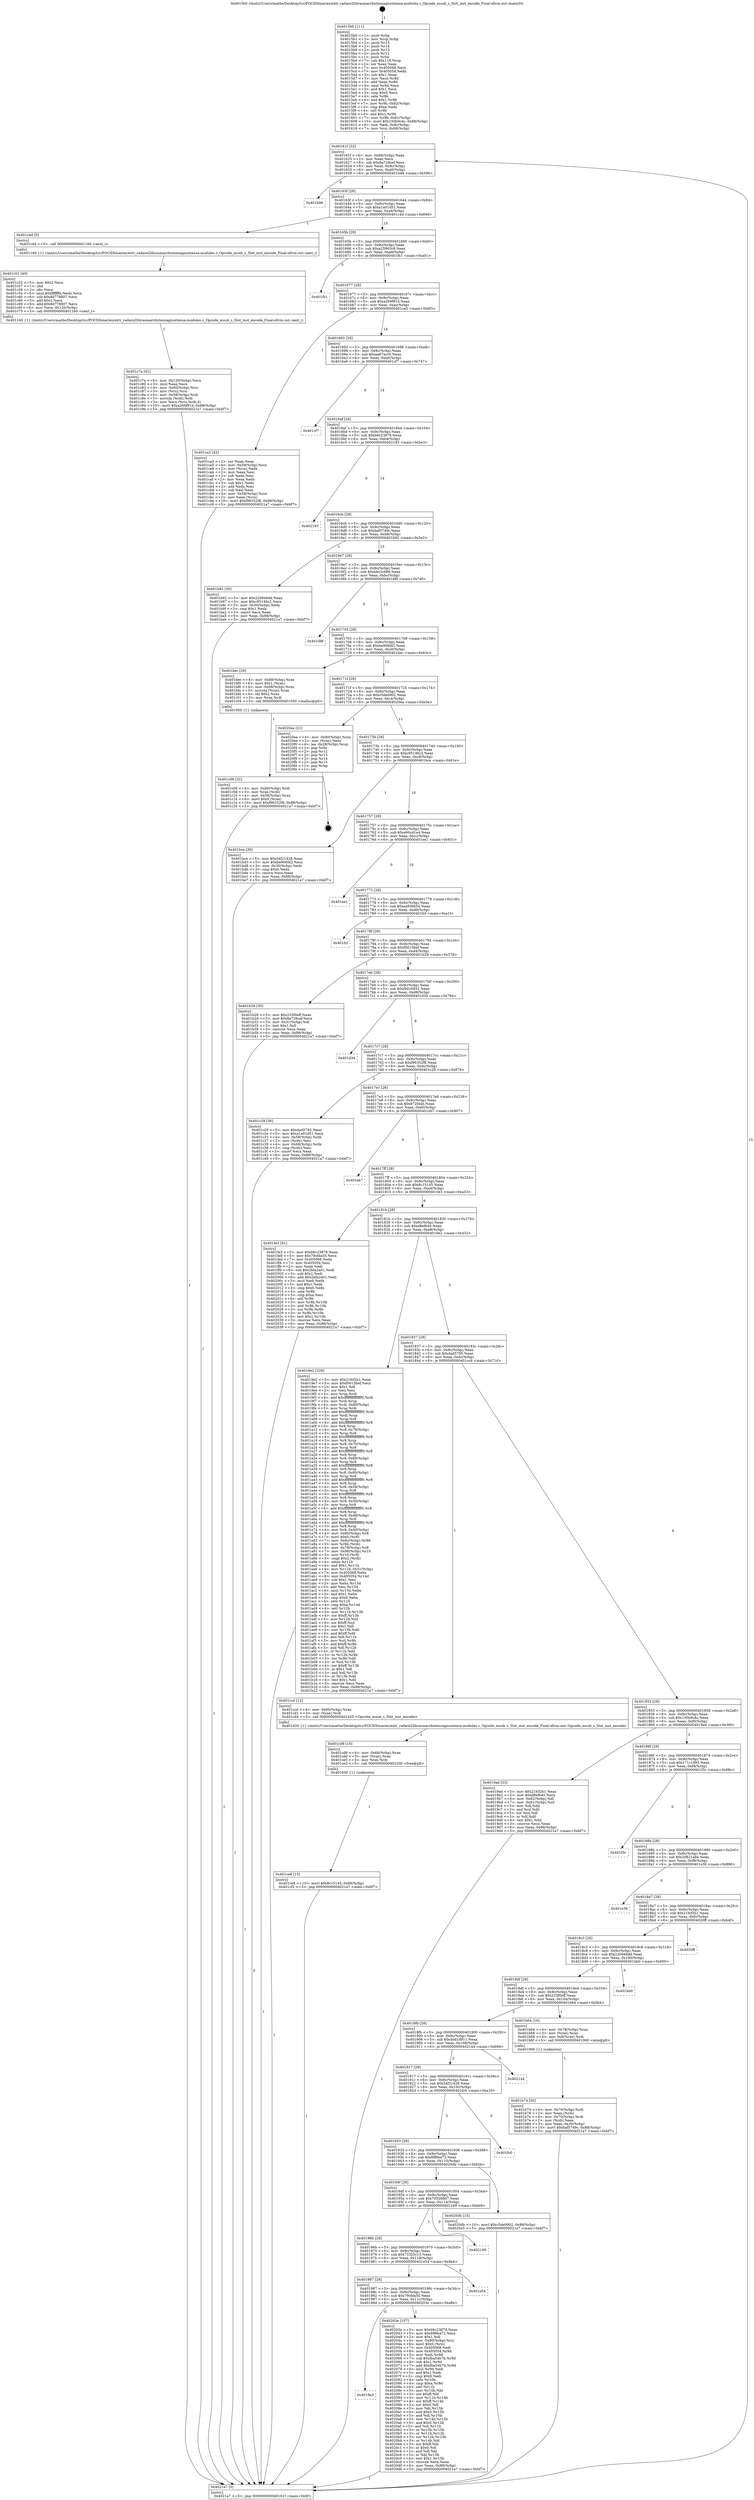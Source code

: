 digraph "0x4015b0" {
  label = "0x4015b0 (/mnt/c/Users/mathe/Desktop/tcc/POCII/binaries/extr_radare2librasmarchxtensagnuxtensa-modules.c_Opcode_msub_s_Slot_inst_encode_Final-ollvm.out::main(0))"
  labelloc = "t"
  node[shape=record]

  Entry [label="",width=0.3,height=0.3,shape=circle,fillcolor=black,style=filled]
  "0x40161f" [label="{
     0x40161f [32]\l
     | [instrs]\l
     &nbsp;&nbsp;0x40161f \<+6\>: mov -0x88(%rbp),%eax\l
     &nbsp;&nbsp;0x401625 \<+2\>: mov %eax,%ecx\l
     &nbsp;&nbsp;0x401627 \<+6\>: sub $0x8a728cef,%ecx\l
     &nbsp;&nbsp;0x40162d \<+6\>: mov %eax,-0x9c(%rbp)\l
     &nbsp;&nbsp;0x401633 \<+6\>: mov %ecx,-0xa0(%rbp)\l
     &nbsp;&nbsp;0x401639 \<+6\>: je 0000000000401b46 \<main+0x596\>\l
  }"]
  "0x401b46" [label="{
     0x401b46\l
  }", style=dashed]
  "0x40163f" [label="{
     0x40163f [28]\l
     | [instrs]\l
     &nbsp;&nbsp;0x40163f \<+5\>: jmp 0000000000401644 \<main+0x94\>\l
     &nbsp;&nbsp;0x401644 \<+6\>: mov -0x9c(%rbp),%eax\l
     &nbsp;&nbsp;0x40164a \<+5\>: sub $0xa1a01d51,%eax\l
     &nbsp;&nbsp;0x40164f \<+6\>: mov %eax,-0xa4(%rbp)\l
     &nbsp;&nbsp;0x401655 \<+6\>: je 0000000000401c4d \<main+0x69d\>\l
  }"]
  Exit [label="",width=0.3,height=0.3,shape=circle,fillcolor=black,style=filled,peripheries=2]
  "0x401c4d" [label="{
     0x401c4d [5]\l
     | [instrs]\l
     &nbsp;&nbsp;0x401c4d \<+5\>: call 0000000000401160 \<next_i\>\l
     | [calls]\l
     &nbsp;&nbsp;0x401160 \{1\} (/mnt/c/Users/mathe/Desktop/tcc/POCII/binaries/extr_radare2librasmarchxtensagnuxtensa-modules.c_Opcode_msub_s_Slot_inst_encode_Final-ollvm.out::next_i)\l
  }"]
  "0x40165b" [label="{
     0x40165b [28]\l
     | [instrs]\l
     &nbsp;&nbsp;0x40165b \<+5\>: jmp 0000000000401660 \<main+0xb0\>\l
     &nbsp;&nbsp;0x401660 \<+6\>: mov -0x9c(%rbp),%eax\l
     &nbsp;&nbsp;0x401666 \<+5\>: sub $0xa25963c8,%eax\l
     &nbsp;&nbsp;0x40166b \<+6\>: mov %eax,-0xa8(%rbp)\l
     &nbsp;&nbsp;0x401671 \<+6\>: je 0000000000401fb1 \<main+0xa01\>\l
  }"]
  "0x4019a3" [label="{
     0x4019a3\l
  }", style=dashed]
  "0x401fb1" [label="{
     0x401fb1\l
  }", style=dashed]
  "0x401677" [label="{
     0x401677 [28]\l
     | [instrs]\l
     &nbsp;&nbsp;0x401677 \<+5\>: jmp 000000000040167c \<main+0xcc\>\l
     &nbsp;&nbsp;0x40167c \<+6\>: mov -0x9c(%rbp),%eax\l
     &nbsp;&nbsp;0x401682 \<+5\>: sub $0xa269f91d,%eax\l
     &nbsp;&nbsp;0x401687 \<+6\>: mov %eax,-0xac(%rbp)\l
     &nbsp;&nbsp;0x40168d \<+6\>: je 0000000000401ca3 \<main+0x6f3\>\l
  }"]
  "0x40203e" [label="{
     0x40203e [157]\l
     | [instrs]\l
     &nbsp;&nbsp;0x40203e \<+5\>: mov $0xb6c23878,%eax\l
     &nbsp;&nbsp;0x402043 \<+5\>: mov $0x6f8fea72,%ecx\l
     &nbsp;&nbsp;0x402048 \<+2\>: mov $0x1,%dl\l
     &nbsp;&nbsp;0x40204a \<+4\>: mov -0x80(%rbp),%rsi\l
     &nbsp;&nbsp;0x40204e \<+6\>: movl $0x0,(%rsi)\l
     &nbsp;&nbsp;0x402054 \<+7\>: mov 0x405068,%edi\l
     &nbsp;&nbsp;0x40205b \<+8\>: mov 0x405054,%r8d\l
     &nbsp;&nbsp;0x402063 \<+3\>: mov %edi,%r9d\l
     &nbsp;&nbsp;0x402066 \<+7\>: sub $0xfba54b7b,%r9d\l
     &nbsp;&nbsp;0x40206d \<+4\>: sub $0x1,%r9d\l
     &nbsp;&nbsp;0x402071 \<+7\>: add $0xfba54b7b,%r9d\l
     &nbsp;&nbsp;0x402078 \<+4\>: imul %r9d,%edi\l
     &nbsp;&nbsp;0x40207c \<+3\>: and $0x1,%edi\l
     &nbsp;&nbsp;0x40207f \<+3\>: cmp $0x0,%edi\l
     &nbsp;&nbsp;0x402082 \<+4\>: sete %r10b\l
     &nbsp;&nbsp;0x402086 \<+4\>: cmp $0xa,%r8d\l
     &nbsp;&nbsp;0x40208a \<+4\>: setl %r11b\l
     &nbsp;&nbsp;0x40208e \<+3\>: mov %r10b,%bl\l
     &nbsp;&nbsp;0x402091 \<+3\>: xor $0xff,%bl\l
     &nbsp;&nbsp;0x402094 \<+3\>: mov %r11b,%r14b\l
     &nbsp;&nbsp;0x402097 \<+4\>: xor $0xff,%r14b\l
     &nbsp;&nbsp;0x40209b \<+3\>: xor $0x0,%dl\l
     &nbsp;&nbsp;0x40209e \<+3\>: mov %bl,%r15b\l
     &nbsp;&nbsp;0x4020a1 \<+4\>: and $0x0,%r15b\l
     &nbsp;&nbsp;0x4020a5 \<+3\>: and %dl,%r10b\l
     &nbsp;&nbsp;0x4020a8 \<+3\>: mov %r14b,%r12b\l
     &nbsp;&nbsp;0x4020ab \<+4\>: and $0x0,%r12b\l
     &nbsp;&nbsp;0x4020af \<+3\>: and %dl,%r11b\l
     &nbsp;&nbsp;0x4020b2 \<+3\>: or %r10b,%r15b\l
     &nbsp;&nbsp;0x4020b5 \<+3\>: or %r11b,%r12b\l
     &nbsp;&nbsp;0x4020b8 \<+3\>: xor %r12b,%r15b\l
     &nbsp;&nbsp;0x4020bb \<+3\>: or %r14b,%bl\l
     &nbsp;&nbsp;0x4020be \<+3\>: xor $0xff,%bl\l
     &nbsp;&nbsp;0x4020c1 \<+3\>: or $0x0,%dl\l
     &nbsp;&nbsp;0x4020c4 \<+2\>: and %dl,%bl\l
     &nbsp;&nbsp;0x4020c6 \<+3\>: or %bl,%r15b\l
     &nbsp;&nbsp;0x4020c9 \<+4\>: test $0x1,%r15b\l
     &nbsp;&nbsp;0x4020cd \<+3\>: cmovne %ecx,%eax\l
     &nbsp;&nbsp;0x4020d0 \<+6\>: mov %eax,-0x88(%rbp)\l
     &nbsp;&nbsp;0x4020d6 \<+5\>: jmp 00000000004021a7 \<main+0xbf7\>\l
  }"]
  "0x401ca3" [label="{
     0x401ca3 [42]\l
     | [instrs]\l
     &nbsp;&nbsp;0x401ca3 \<+2\>: xor %eax,%eax\l
     &nbsp;&nbsp;0x401ca5 \<+4\>: mov -0x58(%rbp),%rcx\l
     &nbsp;&nbsp;0x401ca9 \<+2\>: mov (%rcx),%edx\l
     &nbsp;&nbsp;0x401cab \<+2\>: mov %eax,%esi\l
     &nbsp;&nbsp;0x401cad \<+2\>: sub %edx,%esi\l
     &nbsp;&nbsp;0x401caf \<+2\>: mov %eax,%edx\l
     &nbsp;&nbsp;0x401cb1 \<+3\>: sub $0x1,%edx\l
     &nbsp;&nbsp;0x401cb4 \<+2\>: add %edx,%esi\l
     &nbsp;&nbsp;0x401cb6 \<+2\>: sub %esi,%eax\l
     &nbsp;&nbsp;0x401cb8 \<+4\>: mov -0x58(%rbp),%rcx\l
     &nbsp;&nbsp;0x401cbc \<+2\>: mov %eax,(%rcx)\l
     &nbsp;&nbsp;0x401cbe \<+10\>: movl $0xf96352f8,-0x88(%rbp)\l
     &nbsp;&nbsp;0x401cc8 \<+5\>: jmp 00000000004021a7 \<main+0xbf7\>\l
  }"]
  "0x401693" [label="{
     0x401693 [28]\l
     | [instrs]\l
     &nbsp;&nbsp;0x401693 \<+5\>: jmp 0000000000401698 \<main+0xe8\>\l
     &nbsp;&nbsp;0x401698 \<+6\>: mov -0x9c(%rbp),%eax\l
     &nbsp;&nbsp;0x40169e \<+5\>: sub $0xaa67acc0,%eax\l
     &nbsp;&nbsp;0x4016a3 \<+6\>: mov %eax,-0xb0(%rbp)\l
     &nbsp;&nbsp;0x4016a9 \<+6\>: je 0000000000401cf7 \<main+0x747\>\l
  }"]
  "0x401987" [label="{
     0x401987 [28]\l
     | [instrs]\l
     &nbsp;&nbsp;0x401987 \<+5\>: jmp 000000000040198c \<main+0x3dc\>\l
     &nbsp;&nbsp;0x40198c \<+6\>: mov -0x9c(%rbp),%eax\l
     &nbsp;&nbsp;0x401992 \<+5\>: sub $0x79cfda50,%eax\l
     &nbsp;&nbsp;0x401997 \<+6\>: mov %eax,-0x11c(%rbp)\l
     &nbsp;&nbsp;0x40199d \<+6\>: je 000000000040203e \<main+0xa8e\>\l
  }"]
  "0x401cf7" [label="{
     0x401cf7\l
  }", style=dashed]
  "0x4016af" [label="{
     0x4016af [28]\l
     | [instrs]\l
     &nbsp;&nbsp;0x4016af \<+5\>: jmp 00000000004016b4 \<main+0x104\>\l
     &nbsp;&nbsp;0x4016b4 \<+6\>: mov -0x9c(%rbp),%eax\l
     &nbsp;&nbsp;0x4016ba \<+5\>: sub $0xb6c23878,%eax\l
     &nbsp;&nbsp;0x4016bf \<+6\>: mov %eax,-0xb4(%rbp)\l
     &nbsp;&nbsp;0x4016c5 \<+6\>: je 0000000000402193 \<main+0xbe3\>\l
  }"]
  "0x401e54" [label="{
     0x401e54\l
  }", style=dashed]
  "0x402193" [label="{
     0x402193\l
  }", style=dashed]
  "0x4016cb" [label="{
     0x4016cb [28]\l
     | [instrs]\l
     &nbsp;&nbsp;0x4016cb \<+5\>: jmp 00000000004016d0 \<main+0x120\>\l
     &nbsp;&nbsp;0x4016d0 \<+6\>: mov -0x9c(%rbp),%eax\l
     &nbsp;&nbsp;0x4016d6 \<+5\>: sub $0xbaf5749c,%eax\l
     &nbsp;&nbsp;0x4016db \<+6\>: mov %eax,-0xb8(%rbp)\l
     &nbsp;&nbsp;0x4016e1 \<+6\>: je 0000000000401b92 \<main+0x5e2\>\l
  }"]
  "0x40196b" [label="{
     0x40196b [28]\l
     | [instrs]\l
     &nbsp;&nbsp;0x40196b \<+5\>: jmp 0000000000401970 \<main+0x3c0\>\l
     &nbsp;&nbsp;0x401970 \<+6\>: mov -0x9c(%rbp),%eax\l
     &nbsp;&nbsp;0x401976 \<+5\>: sub $0x73325c13,%eax\l
     &nbsp;&nbsp;0x40197b \<+6\>: mov %eax,-0x118(%rbp)\l
     &nbsp;&nbsp;0x401981 \<+6\>: je 0000000000401e54 \<main+0x8a4\>\l
  }"]
  "0x401b92" [label="{
     0x401b92 [30]\l
     | [instrs]\l
     &nbsp;&nbsp;0x401b92 \<+5\>: mov $0x220946dd,%eax\l
     &nbsp;&nbsp;0x401b97 \<+5\>: mov $0xc95146c2,%ecx\l
     &nbsp;&nbsp;0x401b9c \<+3\>: mov -0x30(%rbp),%edx\l
     &nbsp;&nbsp;0x401b9f \<+3\>: cmp $0x1,%edx\l
     &nbsp;&nbsp;0x401ba2 \<+3\>: cmovl %ecx,%eax\l
     &nbsp;&nbsp;0x401ba5 \<+6\>: mov %eax,-0x88(%rbp)\l
     &nbsp;&nbsp;0x401bab \<+5\>: jmp 00000000004021a7 \<main+0xbf7\>\l
  }"]
  "0x4016e7" [label="{
     0x4016e7 [28]\l
     | [instrs]\l
     &nbsp;&nbsp;0x4016e7 \<+5\>: jmp 00000000004016ec \<main+0x13c\>\l
     &nbsp;&nbsp;0x4016ec \<+6\>: mov -0x9c(%rbp),%eax\l
     &nbsp;&nbsp;0x4016f2 \<+5\>: sub $0xbbc3c688,%eax\l
     &nbsp;&nbsp;0x4016f7 \<+6\>: mov %eax,-0xbc(%rbp)\l
     &nbsp;&nbsp;0x4016fd \<+6\>: je 0000000000401d8f \<main+0x7df\>\l
  }"]
  "0x402169" [label="{
     0x402169\l
  }", style=dashed]
  "0x401d8f" [label="{
     0x401d8f\l
  }", style=dashed]
  "0x401703" [label="{
     0x401703 [28]\l
     | [instrs]\l
     &nbsp;&nbsp;0x401703 \<+5\>: jmp 0000000000401708 \<main+0x158\>\l
     &nbsp;&nbsp;0x401708 \<+6\>: mov -0x9c(%rbp),%eax\l
     &nbsp;&nbsp;0x40170e \<+5\>: sub $0xbe906fd2,%eax\l
     &nbsp;&nbsp;0x401713 \<+6\>: mov %eax,-0xc0(%rbp)\l
     &nbsp;&nbsp;0x401719 \<+6\>: je 0000000000401bec \<main+0x63c\>\l
  }"]
  "0x40194f" [label="{
     0x40194f [28]\l
     | [instrs]\l
     &nbsp;&nbsp;0x40194f \<+5\>: jmp 0000000000401954 \<main+0x3a4\>\l
     &nbsp;&nbsp;0x401954 \<+6\>: mov -0x9c(%rbp),%eax\l
     &nbsp;&nbsp;0x40195a \<+5\>: sub $0x705268d7,%eax\l
     &nbsp;&nbsp;0x40195f \<+6\>: mov %eax,-0x114(%rbp)\l
     &nbsp;&nbsp;0x401965 \<+6\>: je 0000000000402169 \<main+0xbb9\>\l
  }"]
  "0x401bec" [label="{
     0x401bec [29]\l
     | [instrs]\l
     &nbsp;&nbsp;0x401bec \<+4\>: mov -0x68(%rbp),%rax\l
     &nbsp;&nbsp;0x401bf0 \<+6\>: movl $0x1,(%rax)\l
     &nbsp;&nbsp;0x401bf6 \<+4\>: mov -0x68(%rbp),%rax\l
     &nbsp;&nbsp;0x401bfa \<+3\>: movslq (%rax),%rax\l
     &nbsp;&nbsp;0x401bfd \<+4\>: shl $0x2,%rax\l
     &nbsp;&nbsp;0x401c01 \<+3\>: mov %rax,%rdi\l
     &nbsp;&nbsp;0x401c04 \<+5\>: call 0000000000401050 \<malloc@plt\>\l
     | [calls]\l
     &nbsp;&nbsp;0x401050 \{1\} (unknown)\l
  }"]
  "0x40171f" [label="{
     0x40171f [28]\l
     | [instrs]\l
     &nbsp;&nbsp;0x40171f \<+5\>: jmp 0000000000401724 \<main+0x174\>\l
     &nbsp;&nbsp;0x401724 \<+6\>: mov -0x9c(%rbp),%eax\l
     &nbsp;&nbsp;0x40172a \<+5\>: sub $0xc5de0902,%eax\l
     &nbsp;&nbsp;0x40172f \<+6\>: mov %eax,-0xc4(%rbp)\l
     &nbsp;&nbsp;0x401735 \<+6\>: je 00000000004020ea \<main+0xb3a\>\l
  }"]
  "0x4020db" [label="{
     0x4020db [15]\l
     | [instrs]\l
     &nbsp;&nbsp;0x4020db \<+10\>: movl $0xc5de0902,-0x88(%rbp)\l
     &nbsp;&nbsp;0x4020e5 \<+5\>: jmp 00000000004021a7 \<main+0xbf7\>\l
  }"]
  "0x4020ea" [label="{
     0x4020ea [21]\l
     | [instrs]\l
     &nbsp;&nbsp;0x4020ea \<+4\>: mov -0x80(%rbp),%rax\l
     &nbsp;&nbsp;0x4020ee \<+2\>: mov (%rax),%eax\l
     &nbsp;&nbsp;0x4020f0 \<+4\>: lea -0x28(%rbp),%rsp\l
     &nbsp;&nbsp;0x4020f4 \<+1\>: pop %rbx\l
     &nbsp;&nbsp;0x4020f5 \<+2\>: pop %r12\l
     &nbsp;&nbsp;0x4020f7 \<+2\>: pop %r13\l
     &nbsp;&nbsp;0x4020f9 \<+2\>: pop %r14\l
     &nbsp;&nbsp;0x4020fb \<+2\>: pop %r15\l
     &nbsp;&nbsp;0x4020fd \<+1\>: pop %rbp\l
     &nbsp;&nbsp;0x4020fe \<+1\>: ret\l
  }"]
  "0x40173b" [label="{
     0x40173b [28]\l
     | [instrs]\l
     &nbsp;&nbsp;0x40173b \<+5\>: jmp 0000000000401740 \<main+0x190\>\l
     &nbsp;&nbsp;0x401740 \<+6\>: mov -0x9c(%rbp),%eax\l
     &nbsp;&nbsp;0x401746 \<+5\>: sub $0xc95146c2,%eax\l
     &nbsp;&nbsp;0x40174b \<+6\>: mov %eax,-0xc8(%rbp)\l
     &nbsp;&nbsp;0x401751 \<+6\>: je 0000000000401bce \<main+0x61e\>\l
  }"]
  "0x401933" [label="{
     0x401933 [28]\l
     | [instrs]\l
     &nbsp;&nbsp;0x401933 \<+5\>: jmp 0000000000401938 \<main+0x388\>\l
     &nbsp;&nbsp;0x401938 \<+6\>: mov -0x9c(%rbp),%eax\l
     &nbsp;&nbsp;0x40193e \<+5\>: sub $0x6f8fea72,%eax\l
     &nbsp;&nbsp;0x401943 \<+6\>: mov %eax,-0x110(%rbp)\l
     &nbsp;&nbsp;0x401949 \<+6\>: je 00000000004020db \<main+0xb2b\>\l
  }"]
  "0x401bce" [label="{
     0x401bce [30]\l
     | [instrs]\l
     &nbsp;&nbsp;0x401bce \<+5\>: mov $0x54f21428,%eax\l
     &nbsp;&nbsp;0x401bd3 \<+5\>: mov $0xbe906fd2,%ecx\l
     &nbsp;&nbsp;0x401bd8 \<+3\>: mov -0x30(%rbp),%edx\l
     &nbsp;&nbsp;0x401bdb \<+3\>: cmp $0x0,%edx\l
     &nbsp;&nbsp;0x401bde \<+3\>: cmove %ecx,%eax\l
     &nbsp;&nbsp;0x401be1 \<+6\>: mov %eax,-0x88(%rbp)\l
     &nbsp;&nbsp;0x401be7 \<+5\>: jmp 00000000004021a7 \<main+0xbf7\>\l
  }"]
  "0x401757" [label="{
     0x401757 [28]\l
     | [instrs]\l
     &nbsp;&nbsp;0x401757 \<+5\>: jmp 000000000040175c \<main+0x1ac\>\l
     &nbsp;&nbsp;0x40175c \<+6\>: mov -0x9c(%rbp),%eax\l
     &nbsp;&nbsp;0x401762 \<+5\>: sub $0xe60cd1a4,%eax\l
     &nbsp;&nbsp;0x401767 \<+6\>: mov %eax,-0xcc(%rbp)\l
     &nbsp;&nbsp;0x40176d \<+6\>: je 0000000000401ee1 \<main+0x931\>\l
  }"]
  "0x401fc0" [label="{
     0x401fc0\l
  }", style=dashed]
  "0x401ee1" [label="{
     0x401ee1\l
  }", style=dashed]
  "0x401773" [label="{
     0x401773 [28]\l
     | [instrs]\l
     &nbsp;&nbsp;0x401773 \<+5\>: jmp 0000000000401778 \<main+0x1c8\>\l
     &nbsp;&nbsp;0x401778 \<+6\>: mov -0x9c(%rbp),%eax\l
     &nbsp;&nbsp;0x40177e \<+5\>: sub $0xea936b54,%eax\l
     &nbsp;&nbsp;0x401783 \<+6\>: mov %eax,-0xd0(%rbp)\l
     &nbsp;&nbsp;0x401789 \<+6\>: je 0000000000401fcf \<main+0xa1f\>\l
  }"]
  "0x401917" [label="{
     0x401917 [28]\l
     | [instrs]\l
     &nbsp;&nbsp;0x401917 \<+5\>: jmp 000000000040191c \<main+0x36c\>\l
     &nbsp;&nbsp;0x40191c \<+6\>: mov -0x9c(%rbp),%eax\l
     &nbsp;&nbsp;0x401922 \<+5\>: sub $0x54f21428,%eax\l
     &nbsp;&nbsp;0x401927 \<+6\>: mov %eax,-0x10c(%rbp)\l
     &nbsp;&nbsp;0x40192d \<+6\>: je 0000000000401fc0 \<main+0xa10\>\l
  }"]
  "0x401fcf" [label="{
     0x401fcf\l
  }", style=dashed]
  "0x40178f" [label="{
     0x40178f [28]\l
     | [instrs]\l
     &nbsp;&nbsp;0x40178f \<+5\>: jmp 0000000000401794 \<main+0x1e4\>\l
     &nbsp;&nbsp;0x401794 \<+6\>: mov -0x9c(%rbp),%eax\l
     &nbsp;&nbsp;0x40179a \<+5\>: sub $0xf0015bef,%eax\l
     &nbsp;&nbsp;0x40179f \<+6\>: mov %eax,-0xd4(%rbp)\l
     &nbsp;&nbsp;0x4017a5 \<+6\>: je 0000000000401b28 \<main+0x578\>\l
  }"]
  "0x402144" [label="{
     0x402144\l
  }", style=dashed]
  "0x401b28" [label="{
     0x401b28 [30]\l
     | [instrs]\l
     &nbsp;&nbsp;0x401b28 \<+5\>: mov $0x233f0eff,%eax\l
     &nbsp;&nbsp;0x401b2d \<+5\>: mov $0x8a728cef,%ecx\l
     &nbsp;&nbsp;0x401b32 \<+3\>: mov -0x31(%rbp),%dl\l
     &nbsp;&nbsp;0x401b35 \<+3\>: test $0x1,%dl\l
     &nbsp;&nbsp;0x401b38 \<+3\>: cmovne %ecx,%eax\l
     &nbsp;&nbsp;0x401b3b \<+6\>: mov %eax,-0x88(%rbp)\l
     &nbsp;&nbsp;0x401b41 \<+5\>: jmp 00000000004021a7 \<main+0xbf7\>\l
  }"]
  "0x4017ab" [label="{
     0x4017ab [28]\l
     | [instrs]\l
     &nbsp;&nbsp;0x4017ab \<+5\>: jmp 00000000004017b0 \<main+0x200\>\l
     &nbsp;&nbsp;0x4017b0 \<+6\>: mov -0x9c(%rbp),%eax\l
     &nbsp;&nbsp;0x4017b6 \<+5\>: sub $0xf9416831,%eax\l
     &nbsp;&nbsp;0x4017bb \<+6\>: mov %eax,-0xd8(%rbp)\l
     &nbsp;&nbsp;0x4017c1 \<+6\>: je 0000000000401d34 \<main+0x784\>\l
  }"]
  "0x401ce8" [label="{
     0x401ce8 [15]\l
     | [instrs]\l
     &nbsp;&nbsp;0x401ce8 \<+10\>: movl $0x8c15145,-0x88(%rbp)\l
     &nbsp;&nbsp;0x401cf2 \<+5\>: jmp 00000000004021a7 \<main+0xbf7\>\l
  }"]
  "0x401d34" [label="{
     0x401d34\l
  }", style=dashed]
  "0x4017c7" [label="{
     0x4017c7 [28]\l
     | [instrs]\l
     &nbsp;&nbsp;0x4017c7 \<+5\>: jmp 00000000004017cc \<main+0x21c\>\l
     &nbsp;&nbsp;0x4017cc \<+6\>: mov -0x9c(%rbp),%eax\l
     &nbsp;&nbsp;0x4017d2 \<+5\>: sub $0xf96352f8,%eax\l
     &nbsp;&nbsp;0x4017d7 \<+6\>: mov %eax,-0xdc(%rbp)\l
     &nbsp;&nbsp;0x4017dd \<+6\>: je 0000000000401c29 \<main+0x679\>\l
  }"]
  "0x401cd9" [label="{
     0x401cd9 [15]\l
     | [instrs]\l
     &nbsp;&nbsp;0x401cd9 \<+4\>: mov -0x60(%rbp),%rax\l
     &nbsp;&nbsp;0x401cdd \<+3\>: mov (%rax),%rax\l
     &nbsp;&nbsp;0x401ce0 \<+3\>: mov %rax,%rdi\l
     &nbsp;&nbsp;0x401ce3 \<+5\>: call 0000000000401030 \<free@plt\>\l
     | [calls]\l
     &nbsp;&nbsp;0x401030 \{1\} (unknown)\l
  }"]
  "0x401c29" [label="{
     0x401c29 [36]\l
     | [instrs]\l
     &nbsp;&nbsp;0x401c29 \<+5\>: mov $0xdad5795,%eax\l
     &nbsp;&nbsp;0x401c2e \<+5\>: mov $0xa1a01d51,%ecx\l
     &nbsp;&nbsp;0x401c33 \<+4\>: mov -0x58(%rbp),%rdx\l
     &nbsp;&nbsp;0x401c37 \<+2\>: mov (%rdx),%esi\l
     &nbsp;&nbsp;0x401c39 \<+4\>: mov -0x68(%rbp),%rdx\l
     &nbsp;&nbsp;0x401c3d \<+2\>: cmp (%rdx),%esi\l
     &nbsp;&nbsp;0x401c3f \<+3\>: cmovl %ecx,%eax\l
     &nbsp;&nbsp;0x401c42 \<+6\>: mov %eax,-0x88(%rbp)\l
     &nbsp;&nbsp;0x401c48 \<+5\>: jmp 00000000004021a7 \<main+0xbf7\>\l
  }"]
  "0x4017e3" [label="{
     0x4017e3 [28]\l
     | [instrs]\l
     &nbsp;&nbsp;0x4017e3 \<+5\>: jmp 00000000004017e8 \<main+0x238\>\l
     &nbsp;&nbsp;0x4017e8 \<+6\>: mov -0x9c(%rbp),%eax\l
     &nbsp;&nbsp;0x4017ee \<+5\>: sub $0x872f44b,%eax\l
     &nbsp;&nbsp;0x4017f3 \<+6\>: mov %eax,-0xe0(%rbp)\l
     &nbsp;&nbsp;0x4017f9 \<+6\>: je 0000000000401eb7 \<main+0x907\>\l
  }"]
  "0x401c7a" [label="{
     0x401c7a [41]\l
     | [instrs]\l
     &nbsp;&nbsp;0x401c7a \<+6\>: mov -0x120(%rbp),%ecx\l
     &nbsp;&nbsp;0x401c80 \<+3\>: imul %eax,%ecx\l
     &nbsp;&nbsp;0x401c83 \<+4\>: mov -0x60(%rbp),%rsi\l
     &nbsp;&nbsp;0x401c87 \<+3\>: mov (%rsi),%rsi\l
     &nbsp;&nbsp;0x401c8a \<+4\>: mov -0x58(%rbp),%rdi\l
     &nbsp;&nbsp;0x401c8e \<+3\>: movslq (%rdi),%rdi\l
     &nbsp;&nbsp;0x401c91 \<+3\>: mov %ecx,(%rsi,%rdi,4)\l
     &nbsp;&nbsp;0x401c94 \<+10\>: movl $0xa269f91d,-0x88(%rbp)\l
     &nbsp;&nbsp;0x401c9e \<+5\>: jmp 00000000004021a7 \<main+0xbf7\>\l
  }"]
  "0x401eb7" [label="{
     0x401eb7\l
  }", style=dashed]
  "0x4017ff" [label="{
     0x4017ff [28]\l
     | [instrs]\l
     &nbsp;&nbsp;0x4017ff \<+5\>: jmp 0000000000401804 \<main+0x254\>\l
     &nbsp;&nbsp;0x401804 \<+6\>: mov -0x9c(%rbp),%eax\l
     &nbsp;&nbsp;0x40180a \<+5\>: sub $0x8c15145,%eax\l
     &nbsp;&nbsp;0x40180f \<+6\>: mov %eax,-0xe4(%rbp)\l
     &nbsp;&nbsp;0x401815 \<+6\>: je 0000000000401fe3 \<main+0xa33\>\l
  }"]
  "0x401c52" [label="{
     0x401c52 [40]\l
     | [instrs]\l
     &nbsp;&nbsp;0x401c52 \<+5\>: mov $0x2,%ecx\l
     &nbsp;&nbsp;0x401c57 \<+1\>: cltd\l
     &nbsp;&nbsp;0x401c58 \<+2\>: idiv %ecx\l
     &nbsp;&nbsp;0x401c5a \<+6\>: imul $0xfffffffe,%edx,%ecx\l
     &nbsp;&nbsp;0x401c60 \<+6\>: sub $0x8d778807,%ecx\l
     &nbsp;&nbsp;0x401c66 \<+3\>: add $0x1,%ecx\l
     &nbsp;&nbsp;0x401c69 \<+6\>: add $0x8d778807,%ecx\l
     &nbsp;&nbsp;0x401c6f \<+6\>: mov %ecx,-0x120(%rbp)\l
     &nbsp;&nbsp;0x401c75 \<+5\>: call 0000000000401160 \<next_i\>\l
     | [calls]\l
     &nbsp;&nbsp;0x401160 \{1\} (/mnt/c/Users/mathe/Desktop/tcc/POCII/binaries/extr_radare2librasmarchxtensagnuxtensa-modules.c_Opcode_msub_s_Slot_inst_encode_Final-ollvm.out::next_i)\l
  }"]
  "0x401fe3" [label="{
     0x401fe3 [91]\l
     | [instrs]\l
     &nbsp;&nbsp;0x401fe3 \<+5\>: mov $0xb6c23878,%eax\l
     &nbsp;&nbsp;0x401fe8 \<+5\>: mov $0x79cfda50,%ecx\l
     &nbsp;&nbsp;0x401fed \<+7\>: mov 0x405068,%edx\l
     &nbsp;&nbsp;0x401ff4 \<+7\>: mov 0x405054,%esi\l
     &nbsp;&nbsp;0x401ffb \<+2\>: mov %edx,%edi\l
     &nbsp;&nbsp;0x401ffd \<+6\>: sub $0x2bfa2a01,%edi\l
     &nbsp;&nbsp;0x402003 \<+3\>: sub $0x1,%edi\l
     &nbsp;&nbsp;0x402006 \<+6\>: add $0x2bfa2a01,%edi\l
     &nbsp;&nbsp;0x40200c \<+3\>: imul %edi,%edx\l
     &nbsp;&nbsp;0x40200f \<+3\>: and $0x1,%edx\l
     &nbsp;&nbsp;0x402012 \<+3\>: cmp $0x0,%edx\l
     &nbsp;&nbsp;0x402015 \<+4\>: sete %r8b\l
     &nbsp;&nbsp;0x402019 \<+3\>: cmp $0xa,%esi\l
     &nbsp;&nbsp;0x40201c \<+4\>: setl %r9b\l
     &nbsp;&nbsp;0x402020 \<+3\>: mov %r8b,%r10b\l
     &nbsp;&nbsp;0x402023 \<+3\>: and %r9b,%r10b\l
     &nbsp;&nbsp;0x402026 \<+3\>: xor %r9b,%r8b\l
     &nbsp;&nbsp;0x402029 \<+3\>: or %r8b,%r10b\l
     &nbsp;&nbsp;0x40202c \<+4\>: test $0x1,%r10b\l
     &nbsp;&nbsp;0x402030 \<+3\>: cmovne %ecx,%eax\l
     &nbsp;&nbsp;0x402033 \<+6\>: mov %eax,-0x88(%rbp)\l
     &nbsp;&nbsp;0x402039 \<+5\>: jmp 00000000004021a7 \<main+0xbf7\>\l
  }"]
  "0x40181b" [label="{
     0x40181b [28]\l
     | [instrs]\l
     &nbsp;&nbsp;0x40181b \<+5\>: jmp 0000000000401820 \<main+0x270\>\l
     &nbsp;&nbsp;0x401820 \<+6\>: mov -0x9c(%rbp),%eax\l
     &nbsp;&nbsp;0x401826 \<+5\>: sub $0xd8ef640,%eax\l
     &nbsp;&nbsp;0x40182b \<+6\>: mov %eax,-0xe8(%rbp)\l
     &nbsp;&nbsp;0x401831 \<+6\>: je 00000000004019e2 \<main+0x432\>\l
  }"]
  "0x401c09" [label="{
     0x401c09 [32]\l
     | [instrs]\l
     &nbsp;&nbsp;0x401c09 \<+4\>: mov -0x60(%rbp),%rdi\l
     &nbsp;&nbsp;0x401c0d \<+3\>: mov %rax,(%rdi)\l
     &nbsp;&nbsp;0x401c10 \<+4\>: mov -0x58(%rbp),%rax\l
     &nbsp;&nbsp;0x401c14 \<+6\>: movl $0x0,(%rax)\l
     &nbsp;&nbsp;0x401c1a \<+10\>: movl $0xf96352f8,-0x88(%rbp)\l
     &nbsp;&nbsp;0x401c24 \<+5\>: jmp 00000000004021a7 \<main+0xbf7\>\l
  }"]
  "0x4019e2" [label="{
     0x4019e2 [326]\l
     | [instrs]\l
     &nbsp;&nbsp;0x4019e2 \<+5\>: mov $0x21fcf2b1,%eax\l
     &nbsp;&nbsp;0x4019e7 \<+5\>: mov $0xf0015bef,%ecx\l
     &nbsp;&nbsp;0x4019ec \<+2\>: mov $0x1,%dl\l
     &nbsp;&nbsp;0x4019ee \<+2\>: xor %esi,%esi\l
     &nbsp;&nbsp;0x4019f0 \<+3\>: mov %rsp,%rdi\l
     &nbsp;&nbsp;0x4019f3 \<+4\>: add $0xfffffffffffffff0,%rdi\l
     &nbsp;&nbsp;0x4019f7 \<+3\>: mov %rdi,%rsp\l
     &nbsp;&nbsp;0x4019fa \<+4\>: mov %rdi,-0x80(%rbp)\l
     &nbsp;&nbsp;0x4019fe \<+3\>: mov %rsp,%rdi\l
     &nbsp;&nbsp;0x401a01 \<+4\>: add $0xfffffffffffffff0,%rdi\l
     &nbsp;&nbsp;0x401a05 \<+3\>: mov %rdi,%rsp\l
     &nbsp;&nbsp;0x401a08 \<+3\>: mov %rsp,%r8\l
     &nbsp;&nbsp;0x401a0b \<+4\>: add $0xfffffffffffffff0,%r8\l
     &nbsp;&nbsp;0x401a0f \<+3\>: mov %r8,%rsp\l
     &nbsp;&nbsp;0x401a12 \<+4\>: mov %r8,-0x78(%rbp)\l
     &nbsp;&nbsp;0x401a16 \<+3\>: mov %rsp,%r8\l
     &nbsp;&nbsp;0x401a19 \<+4\>: add $0xfffffffffffffff0,%r8\l
     &nbsp;&nbsp;0x401a1d \<+3\>: mov %r8,%rsp\l
     &nbsp;&nbsp;0x401a20 \<+4\>: mov %r8,-0x70(%rbp)\l
     &nbsp;&nbsp;0x401a24 \<+3\>: mov %rsp,%r8\l
     &nbsp;&nbsp;0x401a27 \<+4\>: add $0xfffffffffffffff0,%r8\l
     &nbsp;&nbsp;0x401a2b \<+3\>: mov %r8,%rsp\l
     &nbsp;&nbsp;0x401a2e \<+4\>: mov %r8,-0x68(%rbp)\l
     &nbsp;&nbsp;0x401a32 \<+3\>: mov %rsp,%r8\l
     &nbsp;&nbsp;0x401a35 \<+4\>: add $0xfffffffffffffff0,%r8\l
     &nbsp;&nbsp;0x401a39 \<+3\>: mov %r8,%rsp\l
     &nbsp;&nbsp;0x401a3c \<+4\>: mov %r8,-0x60(%rbp)\l
     &nbsp;&nbsp;0x401a40 \<+3\>: mov %rsp,%r8\l
     &nbsp;&nbsp;0x401a43 \<+4\>: add $0xfffffffffffffff0,%r8\l
     &nbsp;&nbsp;0x401a47 \<+3\>: mov %r8,%rsp\l
     &nbsp;&nbsp;0x401a4a \<+4\>: mov %r8,-0x58(%rbp)\l
     &nbsp;&nbsp;0x401a4e \<+3\>: mov %rsp,%r8\l
     &nbsp;&nbsp;0x401a51 \<+4\>: add $0xfffffffffffffff0,%r8\l
     &nbsp;&nbsp;0x401a55 \<+3\>: mov %r8,%rsp\l
     &nbsp;&nbsp;0x401a58 \<+4\>: mov %r8,-0x50(%rbp)\l
     &nbsp;&nbsp;0x401a5c \<+3\>: mov %rsp,%r8\l
     &nbsp;&nbsp;0x401a5f \<+4\>: add $0xfffffffffffffff0,%r8\l
     &nbsp;&nbsp;0x401a63 \<+3\>: mov %r8,%rsp\l
     &nbsp;&nbsp;0x401a66 \<+4\>: mov %r8,-0x48(%rbp)\l
     &nbsp;&nbsp;0x401a6a \<+3\>: mov %rsp,%r8\l
     &nbsp;&nbsp;0x401a6d \<+4\>: add $0xfffffffffffffff0,%r8\l
     &nbsp;&nbsp;0x401a71 \<+3\>: mov %r8,%rsp\l
     &nbsp;&nbsp;0x401a74 \<+4\>: mov %r8,-0x40(%rbp)\l
     &nbsp;&nbsp;0x401a78 \<+4\>: mov -0x80(%rbp),%r8\l
     &nbsp;&nbsp;0x401a7c \<+7\>: movl $0x0,(%r8)\l
     &nbsp;&nbsp;0x401a83 \<+7\>: mov -0x8c(%rbp),%r9d\l
     &nbsp;&nbsp;0x401a8a \<+3\>: mov %r9d,(%rdi)\l
     &nbsp;&nbsp;0x401a8d \<+4\>: mov -0x78(%rbp),%r8\l
     &nbsp;&nbsp;0x401a91 \<+7\>: mov -0x98(%rbp),%r10\l
     &nbsp;&nbsp;0x401a98 \<+3\>: mov %r10,(%r8)\l
     &nbsp;&nbsp;0x401a9b \<+3\>: cmpl $0x2,(%rdi)\l
     &nbsp;&nbsp;0x401a9e \<+4\>: setne %r11b\l
     &nbsp;&nbsp;0x401aa2 \<+4\>: and $0x1,%r11b\l
     &nbsp;&nbsp;0x401aa6 \<+4\>: mov %r11b,-0x31(%rbp)\l
     &nbsp;&nbsp;0x401aaa \<+7\>: mov 0x405068,%ebx\l
     &nbsp;&nbsp;0x401ab1 \<+8\>: mov 0x405054,%r14d\l
     &nbsp;&nbsp;0x401ab9 \<+3\>: sub $0x1,%esi\l
     &nbsp;&nbsp;0x401abc \<+3\>: mov %ebx,%r15d\l
     &nbsp;&nbsp;0x401abf \<+3\>: add %esi,%r15d\l
     &nbsp;&nbsp;0x401ac2 \<+4\>: imul %r15d,%ebx\l
     &nbsp;&nbsp;0x401ac6 \<+3\>: and $0x1,%ebx\l
     &nbsp;&nbsp;0x401ac9 \<+3\>: cmp $0x0,%ebx\l
     &nbsp;&nbsp;0x401acc \<+4\>: sete %r11b\l
     &nbsp;&nbsp;0x401ad0 \<+4\>: cmp $0xa,%r14d\l
     &nbsp;&nbsp;0x401ad4 \<+4\>: setl %r12b\l
     &nbsp;&nbsp;0x401ad8 \<+3\>: mov %r11b,%r13b\l
     &nbsp;&nbsp;0x401adb \<+4\>: xor $0xff,%r13b\l
     &nbsp;&nbsp;0x401adf \<+3\>: mov %r12b,%sil\l
     &nbsp;&nbsp;0x401ae2 \<+4\>: xor $0xff,%sil\l
     &nbsp;&nbsp;0x401ae6 \<+3\>: xor $0x1,%dl\l
     &nbsp;&nbsp;0x401ae9 \<+3\>: mov %r13b,%dil\l
     &nbsp;&nbsp;0x401aec \<+4\>: and $0xff,%dil\l
     &nbsp;&nbsp;0x401af0 \<+3\>: and %dl,%r11b\l
     &nbsp;&nbsp;0x401af3 \<+3\>: mov %sil,%r8b\l
     &nbsp;&nbsp;0x401af6 \<+4\>: and $0xff,%r8b\l
     &nbsp;&nbsp;0x401afa \<+3\>: and %dl,%r12b\l
     &nbsp;&nbsp;0x401afd \<+3\>: or %r11b,%dil\l
     &nbsp;&nbsp;0x401b00 \<+3\>: or %r12b,%r8b\l
     &nbsp;&nbsp;0x401b03 \<+3\>: xor %r8b,%dil\l
     &nbsp;&nbsp;0x401b06 \<+3\>: or %sil,%r13b\l
     &nbsp;&nbsp;0x401b09 \<+4\>: xor $0xff,%r13b\l
     &nbsp;&nbsp;0x401b0d \<+3\>: or $0x1,%dl\l
     &nbsp;&nbsp;0x401b10 \<+3\>: and %dl,%r13b\l
     &nbsp;&nbsp;0x401b13 \<+3\>: or %r13b,%dil\l
     &nbsp;&nbsp;0x401b16 \<+4\>: test $0x1,%dil\l
     &nbsp;&nbsp;0x401b1a \<+3\>: cmovne %ecx,%eax\l
     &nbsp;&nbsp;0x401b1d \<+6\>: mov %eax,-0x88(%rbp)\l
     &nbsp;&nbsp;0x401b23 \<+5\>: jmp 00000000004021a7 \<main+0xbf7\>\l
  }"]
  "0x401837" [label="{
     0x401837 [28]\l
     | [instrs]\l
     &nbsp;&nbsp;0x401837 \<+5\>: jmp 000000000040183c \<main+0x28c\>\l
     &nbsp;&nbsp;0x40183c \<+6\>: mov -0x9c(%rbp),%eax\l
     &nbsp;&nbsp;0x401842 \<+5\>: sub $0xdad5795,%eax\l
     &nbsp;&nbsp;0x401847 \<+6\>: mov %eax,-0xec(%rbp)\l
     &nbsp;&nbsp;0x40184d \<+6\>: je 0000000000401ccd \<main+0x71d\>\l
  }"]
  "0x401b74" [label="{
     0x401b74 [30]\l
     | [instrs]\l
     &nbsp;&nbsp;0x401b74 \<+4\>: mov -0x70(%rbp),%rdi\l
     &nbsp;&nbsp;0x401b78 \<+2\>: mov %eax,(%rdi)\l
     &nbsp;&nbsp;0x401b7a \<+4\>: mov -0x70(%rbp),%rdi\l
     &nbsp;&nbsp;0x401b7e \<+2\>: mov (%rdi),%eax\l
     &nbsp;&nbsp;0x401b80 \<+3\>: mov %eax,-0x30(%rbp)\l
     &nbsp;&nbsp;0x401b83 \<+10\>: movl $0xbaf5749c,-0x88(%rbp)\l
     &nbsp;&nbsp;0x401b8d \<+5\>: jmp 00000000004021a7 \<main+0xbf7\>\l
  }"]
  "0x401ccd" [label="{
     0x401ccd [12]\l
     | [instrs]\l
     &nbsp;&nbsp;0x401ccd \<+4\>: mov -0x60(%rbp),%rax\l
     &nbsp;&nbsp;0x401cd1 \<+3\>: mov (%rax),%rdi\l
     &nbsp;&nbsp;0x401cd4 \<+5\>: call 0000000000401420 \<Opcode_msub_s_Slot_inst_encode\>\l
     | [calls]\l
     &nbsp;&nbsp;0x401420 \{1\} (/mnt/c/Users/mathe/Desktop/tcc/POCII/binaries/extr_radare2librasmarchxtensagnuxtensa-modules.c_Opcode_msub_s_Slot_inst_encode_Final-ollvm.out::Opcode_msub_s_Slot_inst_encode)\l
  }"]
  "0x401853" [label="{
     0x401853 [28]\l
     | [instrs]\l
     &nbsp;&nbsp;0x401853 \<+5\>: jmp 0000000000401858 \<main+0x2a8\>\l
     &nbsp;&nbsp;0x401858 \<+6\>: mov -0x9c(%rbp),%eax\l
     &nbsp;&nbsp;0x40185e \<+5\>: sub $0x150b9c4c,%eax\l
     &nbsp;&nbsp;0x401863 \<+6\>: mov %eax,-0xf0(%rbp)\l
     &nbsp;&nbsp;0x401869 \<+6\>: je 00000000004019ad \<main+0x3fd\>\l
  }"]
  "0x4018fb" [label="{
     0x4018fb [28]\l
     | [instrs]\l
     &nbsp;&nbsp;0x4018fb \<+5\>: jmp 0000000000401900 \<main+0x350\>\l
     &nbsp;&nbsp;0x401900 \<+6\>: mov -0x9c(%rbp),%eax\l
     &nbsp;&nbsp;0x401906 \<+5\>: sub $0x4bd1d911,%eax\l
     &nbsp;&nbsp;0x40190b \<+6\>: mov %eax,-0x108(%rbp)\l
     &nbsp;&nbsp;0x401911 \<+6\>: je 0000000000402144 \<main+0xb94\>\l
  }"]
  "0x4019ad" [label="{
     0x4019ad [53]\l
     | [instrs]\l
     &nbsp;&nbsp;0x4019ad \<+5\>: mov $0x21fcf2b1,%eax\l
     &nbsp;&nbsp;0x4019b2 \<+5\>: mov $0xd8ef640,%ecx\l
     &nbsp;&nbsp;0x4019b7 \<+6\>: mov -0x82(%rbp),%dl\l
     &nbsp;&nbsp;0x4019bd \<+7\>: mov -0x81(%rbp),%sil\l
     &nbsp;&nbsp;0x4019c4 \<+3\>: mov %dl,%dil\l
     &nbsp;&nbsp;0x4019c7 \<+3\>: and %sil,%dil\l
     &nbsp;&nbsp;0x4019ca \<+3\>: xor %sil,%dl\l
     &nbsp;&nbsp;0x4019cd \<+3\>: or %dl,%dil\l
     &nbsp;&nbsp;0x4019d0 \<+4\>: test $0x1,%dil\l
     &nbsp;&nbsp;0x4019d4 \<+3\>: cmovne %ecx,%eax\l
     &nbsp;&nbsp;0x4019d7 \<+6\>: mov %eax,-0x88(%rbp)\l
     &nbsp;&nbsp;0x4019dd \<+5\>: jmp 00000000004021a7 \<main+0xbf7\>\l
  }"]
  "0x40186f" [label="{
     0x40186f [28]\l
     | [instrs]\l
     &nbsp;&nbsp;0x40186f \<+5\>: jmp 0000000000401874 \<main+0x2c4\>\l
     &nbsp;&nbsp;0x401874 \<+6\>: mov -0x9c(%rbp),%eax\l
     &nbsp;&nbsp;0x40187a \<+5\>: sub $0x171c1993,%eax\l
     &nbsp;&nbsp;0x40187f \<+6\>: mov %eax,-0xf4(%rbp)\l
     &nbsp;&nbsp;0x401885 \<+6\>: je 0000000000401f3c \<main+0x98c\>\l
  }"]
  "0x4021a7" [label="{
     0x4021a7 [5]\l
     | [instrs]\l
     &nbsp;&nbsp;0x4021a7 \<+5\>: jmp 000000000040161f \<main+0x6f\>\l
  }"]
  "0x4015b0" [label="{
     0x4015b0 [111]\l
     | [instrs]\l
     &nbsp;&nbsp;0x4015b0 \<+1\>: push %rbp\l
     &nbsp;&nbsp;0x4015b1 \<+3\>: mov %rsp,%rbp\l
     &nbsp;&nbsp;0x4015b4 \<+2\>: push %r15\l
     &nbsp;&nbsp;0x4015b6 \<+2\>: push %r14\l
     &nbsp;&nbsp;0x4015b8 \<+2\>: push %r13\l
     &nbsp;&nbsp;0x4015ba \<+2\>: push %r12\l
     &nbsp;&nbsp;0x4015bc \<+1\>: push %rbx\l
     &nbsp;&nbsp;0x4015bd \<+7\>: sub $0x118,%rsp\l
     &nbsp;&nbsp;0x4015c4 \<+2\>: xor %eax,%eax\l
     &nbsp;&nbsp;0x4015c6 \<+7\>: mov 0x405068,%ecx\l
     &nbsp;&nbsp;0x4015cd \<+7\>: mov 0x405054,%edx\l
     &nbsp;&nbsp;0x4015d4 \<+3\>: sub $0x1,%eax\l
     &nbsp;&nbsp;0x4015d7 \<+3\>: mov %ecx,%r8d\l
     &nbsp;&nbsp;0x4015da \<+3\>: add %eax,%r8d\l
     &nbsp;&nbsp;0x4015dd \<+4\>: imul %r8d,%ecx\l
     &nbsp;&nbsp;0x4015e1 \<+3\>: and $0x1,%ecx\l
     &nbsp;&nbsp;0x4015e4 \<+3\>: cmp $0x0,%ecx\l
     &nbsp;&nbsp;0x4015e7 \<+4\>: sete %r9b\l
     &nbsp;&nbsp;0x4015eb \<+4\>: and $0x1,%r9b\l
     &nbsp;&nbsp;0x4015ef \<+7\>: mov %r9b,-0x82(%rbp)\l
     &nbsp;&nbsp;0x4015f6 \<+3\>: cmp $0xa,%edx\l
     &nbsp;&nbsp;0x4015f9 \<+4\>: setl %r9b\l
     &nbsp;&nbsp;0x4015fd \<+4\>: and $0x1,%r9b\l
     &nbsp;&nbsp;0x401601 \<+7\>: mov %r9b,-0x81(%rbp)\l
     &nbsp;&nbsp;0x401608 \<+10\>: movl $0x150b9c4c,-0x88(%rbp)\l
     &nbsp;&nbsp;0x401612 \<+6\>: mov %edi,-0x8c(%rbp)\l
     &nbsp;&nbsp;0x401618 \<+7\>: mov %rsi,-0x98(%rbp)\l
  }"]
  "0x401b64" [label="{
     0x401b64 [16]\l
     | [instrs]\l
     &nbsp;&nbsp;0x401b64 \<+4\>: mov -0x78(%rbp),%rax\l
     &nbsp;&nbsp;0x401b68 \<+3\>: mov (%rax),%rax\l
     &nbsp;&nbsp;0x401b6b \<+4\>: mov 0x8(%rax),%rdi\l
     &nbsp;&nbsp;0x401b6f \<+5\>: call 0000000000401060 \<atoi@plt\>\l
     | [calls]\l
     &nbsp;&nbsp;0x401060 \{1\} (unknown)\l
  }"]
  "0x4018df" [label="{
     0x4018df [28]\l
     | [instrs]\l
     &nbsp;&nbsp;0x4018df \<+5\>: jmp 00000000004018e4 \<main+0x334\>\l
     &nbsp;&nbsp;0x4018e4 \<+6\>: mov -0x9c(%rbp),%eax\l
     &nbsp;&nbsp;0x4018ea \<+5\>: sub $0x233f0eff,%eax\l
     &nbsp;&nbsp;0x4018ef \<+6\>: mov %eax,-0x104(%rbp)\l
     &nbsp;&nbsp;0x4018f5 \<+6\>: je 0000000000401b64 \<main+0x5b4\>\l
  }"]
  "0x401f3c" [label="{
     0x401f3c\l
  }", style=dashed]
  "0x40188b" [label="{
     0x40188b [28]\l
     | [instrs]\l
     &nbsp;&nbsp;0x40188b \<+5\>: jmp 0000000000401890 \<main+0x2e0\>\l
     &nbsp;&nbsp;0x401890 \<+6\>: mov -0x9c(%rbp),%eax\l
     &nbsp;&nbsp;0x401896 \<+5\>: sub $0x20621a8e,%eax\l
     &nbsp;&nbsp;0x40189b \<+6\>: mov %eax,-0xf8(%rbp)\l
     &nbsp;&nbsp;0x4018a1 \<+6\>: je 0000000000401e36 \<main+0x886\>\l
  }"]
  "0x401bb0" [label="{
     0x401bb0\l
  }", style=dashed]
  "0x401e36" [label="{
     0x401e36\l
  }", style=dashed]
  "0x4018a7" [label="{
     0x4018a7 [28]\l
     | [instrs]\l
     &nbsp;&nbsp;0x4018a7 \<+5\>: jmp 00000000004018ac \<main+0x2fc\>\l
     &nbsp;&nbsp;0x4018ac \<+6\>: mov -0x9c(%rbp),%eax\l
     &nbsp;&nbsp;0x4018b2 \<+5\>: sub $0x21fcf2b1,%eax\l
     &nbsp;&nbsp;0x4018b7 \<+6\>: mov %eax,-0xfc(%rbp)\l
     &nbsp;&nbsp;0x4018bd \<+6\>: je 00000000004020ff \<main+0xb4f\>\l
  }"]
  "0x4018c3" [label="{
     0x4018c3 [28]\l
     | [instrs]\l
     &nbsp;&nbsp;0x4018c3 \<+5\>: jmp 00000000004018c8 \<main+0x318\>\l
     &nbsp;&nbsp;0x4018c8 \<+6\>: mov -0x9c(%rbp),%eax\l
     &nbsp;&nbsp;0x4018ce \<+5\>: sub $0x220946dd,%eax\l
     &nbsp;&nbsp;0x4018d3 \<+6\>: mov %eax,-0x100(%rbp)\l
     &nbsp;&nbsp;0x4018d9 \<+6\>: je 0000000000401bb0 \<main+0x600\>\l
  }"]
  "0x4020ff" [label="{
     0x4020ff\l
  }", style=dashed]
  Entry -> "0x4015b0" [label=" 1"]
  "0x40161f" -> "0x401b46" [label=" 0"]
  "0x40161f" -> "0x40163f" [label=" 16"]
  "0x4020ea" -> Exit [label=" 1"]
  "0x40163f" -> "0x401c4d" [label=" 1"]
  "0x40163f" -> "0x40165b" [label=" 15"]
  "0x4020db" -> "0x4021a7" [label=" 1"]
  "0x40165b" -> "0x401fb1" [label=" 0"]
  "0x40165b" -> "0x401677" [label=" 15"]
  "0x40203e" -> "0x4021a7" [label=" 1"]
  "0x401677" -> "0x401ca3" [label=" 1"]
  "0x401677" -> "0x401693" [label=" 14"]
  "0x401987" -> "0x4019a3" [label=" 0"]
  "0x401693" -> "0x401cf7" [label=" 0"]
  "0x401693" -> "0x4016af" [label=" 14"]
  "0x401987" -> "0x40203e" [label=" 1"]
  "0x4016af" -> "0x402193" [label=" 0"]
  "0x4016af" -> "0x4016cb" [label=" 14"]
  "0x40196b" -> "0x401987" [label=" 1"]
  "0x4016cb" -> "0x401b92" [label=" 1"]
  "0x4016cb" -> "0x4016e7" [label=" 13"]
  "0x40196b" -> "0x401e54" [label=" 0"]
  "0x4016e7" -> "0x401d8f" [label=" 0"]
  "0x4016e7" -> "0x401703" [label=" 13"]
  "0x40194f" -> "0x40196b" [label=" 1"]
  "0x401703" -> "0x401bec" [label=" 1"]
  "0x401703" -> "0x40171f" [label=" 12"]
  "0x40194f" -> "0x402169" [label=" 0"]
  "0x40171f" -> "0x4020ea" [label=" 1"]
  "0x40171f" -> "0x40173b" [label=" 11"]
  "0x401933" -> "0x40194f" [label=" 1"]
  "0x40173b" -> "0x401bce" [label=" 1"]
  "0x40173b" -> "0x401757" [label=" 10"]
  "0x401933" -> "0x4020db" [label=" 1"]
  "0x401757" -> "0x401ee1" [label=" 0"]
  "0x401757" -> "0x401773" [label=" 10"]
  "0x401917" -> "0x401933" [label=" 2"]
  "0x401773" -> "0x401fcf" [label=" 0"]
  "0x401773" -> "0x40178f" [label=" 10"]
  "0x401917" -> "0x401fc0" [label=" 0"]
  "0x40178f" -> "0x401b28" [label=" 1"]
  "0x40178f" -> "0x4017ab" [label=" 9"]
  "0x4018fb" -> "0x401917" [label=" 2"]
  "0x4017ab" -> "0x401d34" [label=" 0"]
  "0x4017ab" -> "0x4017c7" [label=" 9"]
  "0x4018fb" -> "0x402144" [label=" 0"]
  "0x4017c7" -> "0x401c29" [label=" 2"]
  "0x4017c7" -> "0x4017e3" [label=" 7"]
  "0x401fe3" -> "0x4021a7" [label=" 1"]
  "0x4017e3" -> "0x401eb7" [label=" 0"]
  "0x4017e3" -> "0x4017ff" [label=" 7"]
  "0x401ce8" -> "0x4021a7" [label=" 1"]
  "0x4017ff" -> "0x401fe3" [label=" 1"]
  "0x4017ff" -> "0x40181b" [label=" 6"]
  "0x401cd9" -> "0x401ce8" [label=" 1"]
  "0x40181b" -> "0x4019e2" [label=" 1"]
  "0x40181b" -> "0x401837" [label=" 5"]
  "0x401ccd" -> "0x401cd9" [label=" 1"]
  "0x401837" -> "0x401ccd" [label=" 1"]
  "0x401837" -> "0x401853" [label=" 4"]
  "0x401ca3" -> "0x4021a7" [label=" 1"]
  "0x401853" -> "0x4019ad" [label=" 1"]
  "0x401853" -> "0x40186f" [label=" 3"]
  "0x4019ad" -> "0x4021a7" [label=" 1"]
  "0x4015b0" -> "0x40161f" [label=" 1"]
  "0x4021a7" -> "0x40161f" [label=" 15"]
  "0x401c7a" -> "0x4021a7" [label=" 1"]
  "0x4019e2" -> "0x4021a7" [label=" 1"]
  "0x401b28" -> "0x4021a7" [label=" 1"]
  "0x401c52" -> "0x401c7a" [label=" 1"]
  "0x40186f" -> "0x401f3c" [label=" 0"]
  "0x40186f" -> "0x40188b" [label=" 3"]
  "0x401c29" -> "0x4021a7" [label=" 2"]
  "0x40188b" -> "0x401e36" [label=" 0"]
  "0x40188b" -> "0x4018a7" [label=" 3"]
  "0x401c09" -> "0x4021a7" [label=" 1"]
  "0x4018a7" -> "0x4020ff" [label=" 0"]
  "0x4018a7" -> "0x4018c3" [label=" 3"]
  "0x401bec" -> "0x401c09" [label=" 1"]
  "0x4018c3" -> "0x401bb0" [label=" 0"]
  "0x4018c3" -> "0x4018df" [label=" 3"]
  "0x401c4d" -> "0x401c52" [label=" 1"]
  "0x4018df" -> "0x401b64" [label=" 1"]
  "0x4018df" -> "0x4018fb" [label=" 2"]
  "0x401b64" -> "0x401b74" [label=" 1"]
  "0x401b74" -> "0x4021a7" [label=" 1"]
  "0x401b92" -> "0x4021a7" [label=" 1"]
  "0x401bce" -> "0x4021a7" [label=" 1"]
}

